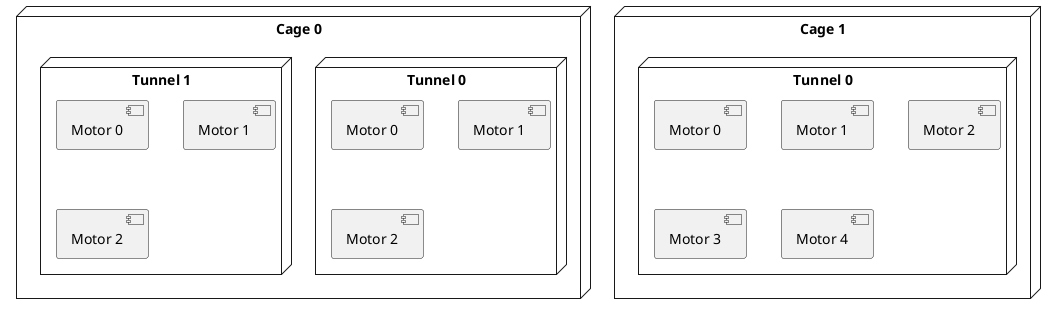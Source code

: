 @startuml

node "Cage 0" {
        node "Tunnel 0" as tunnel_0_0 {
                [Motor 0] as motor_0_0_0
                [Motor 1] as motor_0_0_1
                [Motor 2] as motor_0_0_2
        }
        node "Tunnel 1" as tunnel_0_1 {
                [Motor 0] as motor_0_1_0
                [Motor 1] as motor_0_1_1
                [Motor 2] as motor_0_1_2
        }
}

node "Cage 1" {
        node "Tunnel 0" as tunnel_1_0 {
                [Motor 0] as motor_1_0_0
                [Motor 1] as motor_1_0_1
                [Motor 2] as motor_1_0_2
                [Motor 3] as motor_1_0_3
                [Motor 4] as motor_1_0_4
        }
}

@enduml
